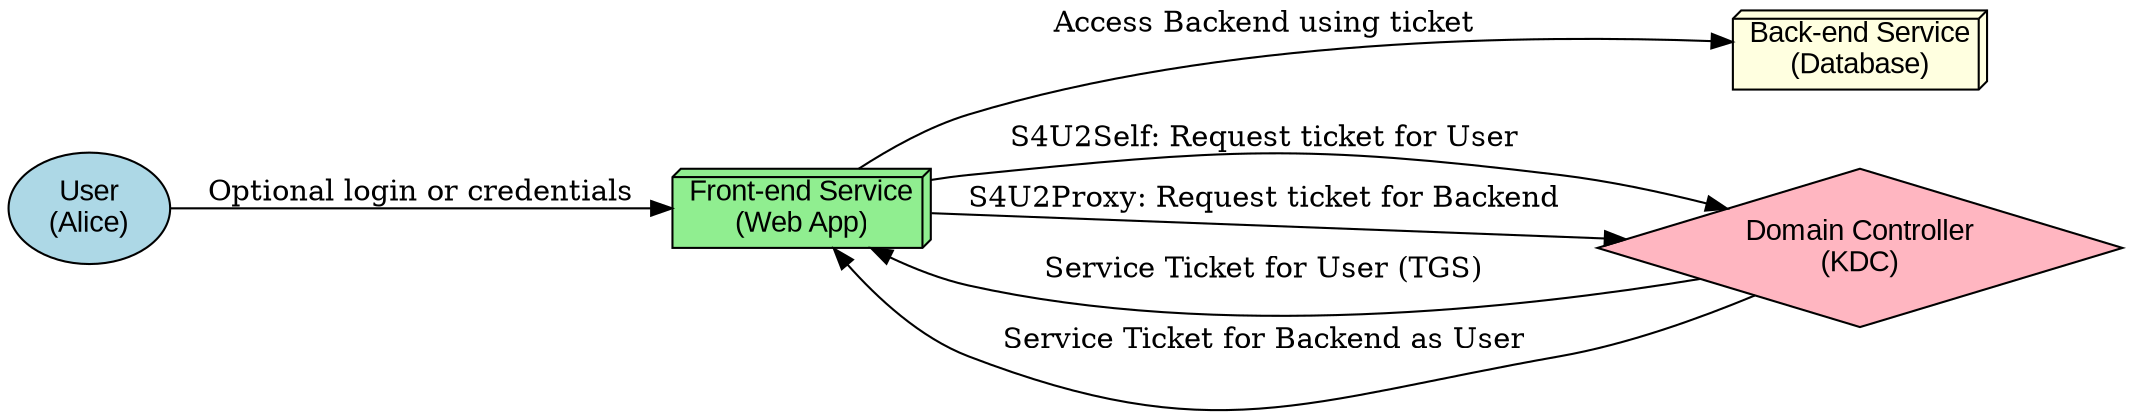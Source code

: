 digraph S4U_Workflow {
    rankdir=LR;
    node [shape=box, style=rounded, fontname="Arial"];

    // Actors
    User [shape=ellipse, label="User\n(Alice)", style=filled, fillcolor=lightblue];
    Frontend [shape=box3d, label="Front-end Service\n(Web App)", style=filled, fillcolor=lightgreen];
    Backend [shape=box3d, label="Back-end Service\n(Database)", style=filled, fillcolor=lightyellow];
    KDC [shape=diamond, label="Domain Controller\n(KDC)", style=filled, fillcolor=lightpink];

    // S4U2Self flow
    User -> Frontend [label="Optional login or credentials"];
    Frontend -> KDC [label="S4U2Self: Request ticket for User"];
    KDC -> Frontend [label="Service Ticket for User (TGS)"];

    // S4U2Proxy flow
    Frontend -> KDC [label="S4U2Proxy: Request ticket for Backend"];
    KDC -> Frontend [label="Service Ticket for Backend as User"];
    Frontend -> Backend [label="Access Backend using ticket"];

    // Styling for clarity
    edge [fontsize=10];
}

